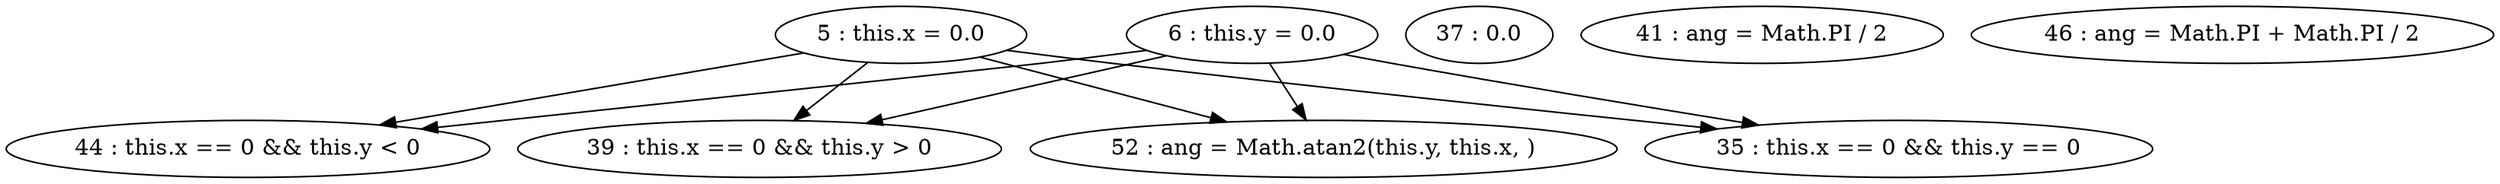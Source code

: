 digraph G {
"5 : this.x = 0.0"
"5 : this.x = 0.0" -> "52 : ang = Math.atan2(this.y, this.x, )"
"5 : this.x = 0.0" -> "35 : this.x == 0 && this.y == 0"
"5 : this.x = 0.0" -> "44 : this.x == 0 && this.y < 0"
"5 : this.x = 0.0" -> "39 : this.x == 0 && this.y > 0"
"6 : this.y = 0.0"
"6 : this.y = 0.0" -> "52 : ang = Math.atan2(this.y, this.x, )"
"6 : this.y = 0.0" -> "35 : this.x == 0 && this.y == 0"
"6 : this.y = 0.0" -> "44 : this.x == 0 && this.y < 0"
"6 : this.y = 0.0" -> "39 : this.x == 0 && this.y > 0"
"35 : this.x == 0 && this.y == 0"
"37 : 0.0"
"39 : this.x == 0 && this.y > 0"
"41 : ang = Math.PI / 2"
"44 : this.x == 0 && this.y < 0"
"46 : ang = Math.PI + Math.PI / 2"
"52 : ang = Math.atan2(this.y, this.x, )"
}